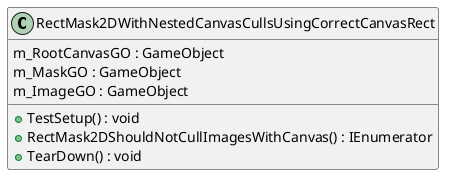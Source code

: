 @startuml
class RectMask2DWithNestedCanvasCullsUsingCorrectCanvasRect {
    m_RootCanvasGO : GameObject
    m_MaskGO : GameObject
    m_ImageGO : GameObject
    + TestSetup() : void
    + RectMask2DShouldNotCullImagesWithCanvas() : IEnumerator
    + TearDown() : void
}
@enduml
